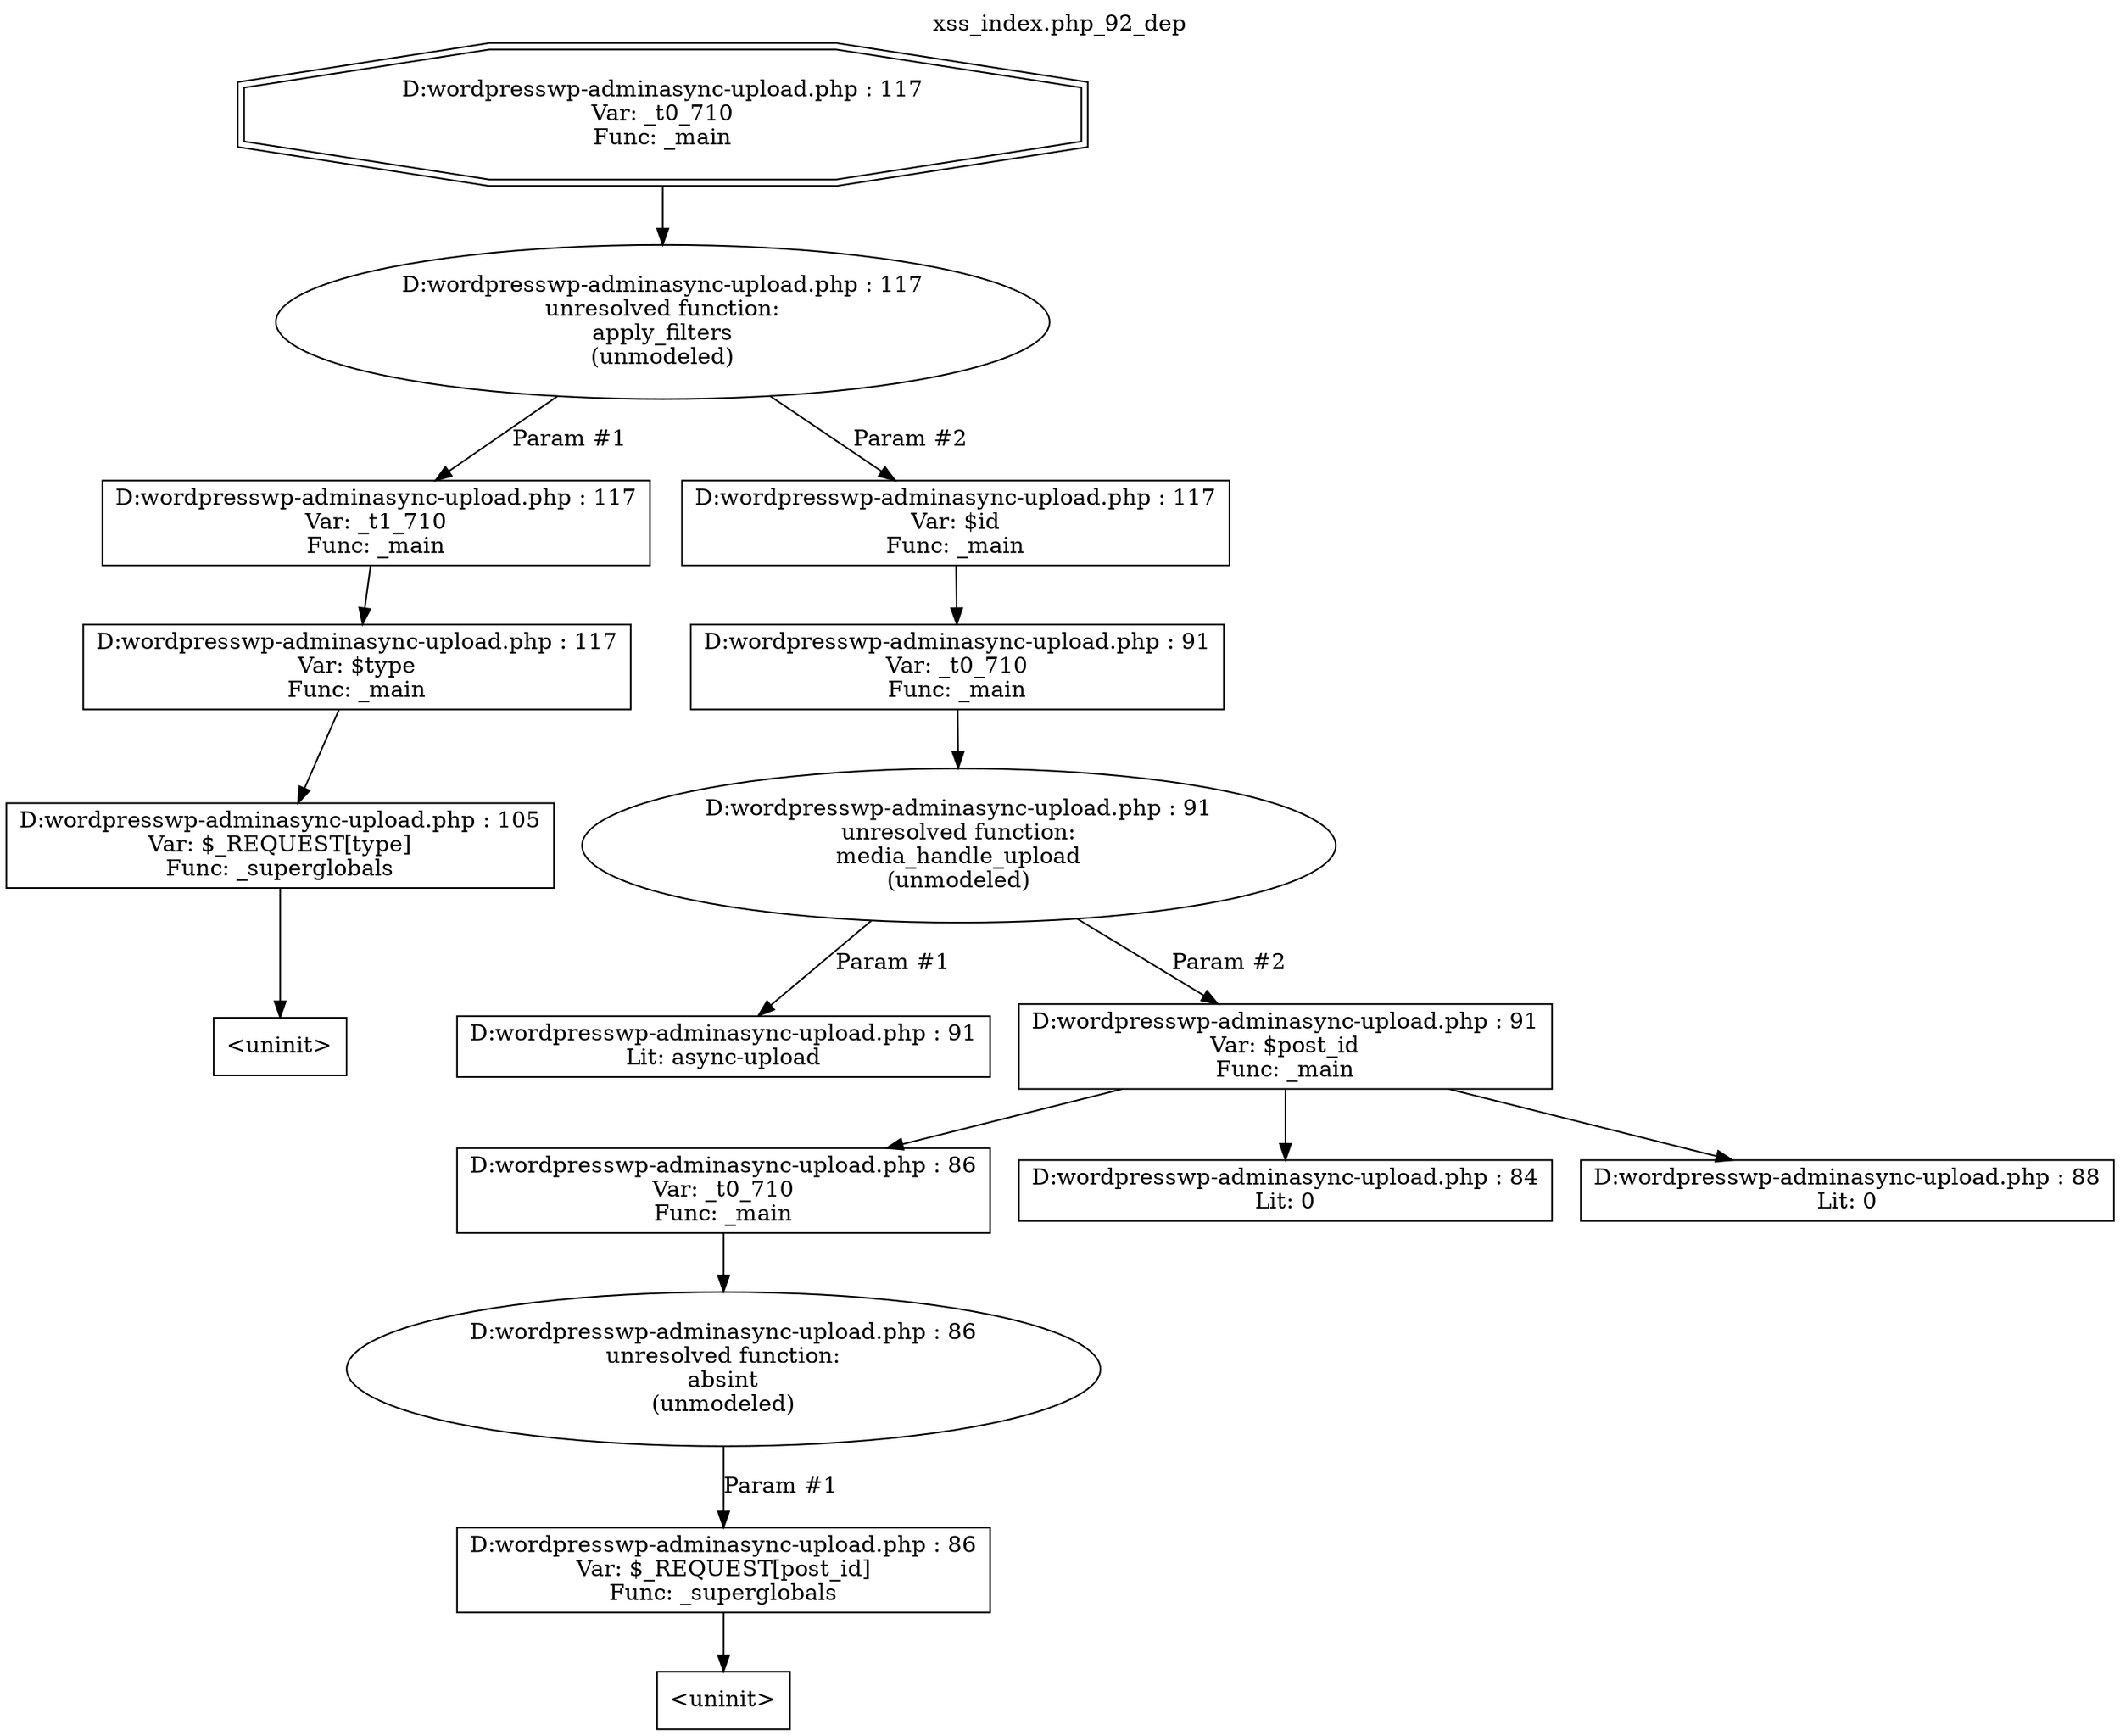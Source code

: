 digraph cfg {
  label="xss_index.php_92_dep";
  labelloc=t;
  n1 [shape=doubleoctagon, label="D:\wordpress\wp-admin\async-upload.php : 117\nVar: _t0_710\nFunc: _main\n"];
  n2 [shape=ellipse, label="D:\wordpress\wp-admin\async-upload.php : 117\nunresolved function:\napply_filters\n(unmodeled)\n"];
  n3 [shape=box, label="D:\wordpress\wp-admin\async-upload.php : 117\nVar: _t1_710\nFunc: _main\n"];
  n4 [shape=box, label="D:\wordpress\wp-admin\async-upload.php : 117\nVar: $type\nFunc: _main\n"];
  n5 [shape=box, label="D:\wordpress\wp-admin\async-upload.php : 105\nVar: $_REQUEST[type]\nFunc: _superglobals\n"];
  n6 [shape=box, label="<uninit>"];
  n7 [shape=box, label="D:\wordpress\wp-admin\async-upload.php : 117\nVar: $id\nFunc: _main\n"];
  n8 [shape=box, label="D:\wordpress\wp-admin\async-upload.php : 91\nVar: _t0_710\nFunc: _main\n"];
  n9 [shape=ellipse, label="D:\wordpress\wp-admin\async-upload.php : 91\nunresolved function:\nmedia_handle_upload\n(unmodeled)\n"];
  n10 [shape=box, label="D:\wordpress\wp-admin\async-upload.php : 91\nLit: async-upload\n"];
  n11 [shape=box, label="D:\wordpress\wp-admin\async-upload.php : 91\nVar: $post_id\nFunc: _main\n"];
  n12 [shape=box, label="D:\wordpress\wp-admin\async-upload.php : 86\nVar: _t0_710\nFunc: _main\n"];
  n13 [shape=ellipse, label="D:\wordpress\wp-admin\async-upload.php : 86\nunresolved function:\nabsint\n(unmodeled)\n"];
  n14 [shape=box, label="D:\wordpress\wp-admin\async-upload.php : 86\nVar: $_REQUEST[post_id]\nFunc: _superglobals\n"];
  n15 [shape=box, label="<uninit>"];
  n16 [shape=box, label="D:\wordpress\wp-admin\async-upload.php : 84\nLit: 0\n"];
  n17 [shape=box, label="D:\wordpress\wp-admin\async-upload.php : 88\nLit: 0\n"];
  n1 -> n2;
  n5 -> n6;
  n4 -> n5;
  n3 -> n4;
  n2 -> n3[label="Param #1"];
  n2 -> n7[label="Param #2"];
  n8 -> n9;
  n9 -> n10[label="Param #1"];
  n9 -> n11[label="Param #2"];
  n12 -> n13;
  n14 -> n15;
  n13 -> n14[label="Param #1"];
  n11 -> n12;
  n11 -> n16;
  n11 -> n17;
  n7 -> n8;
}
